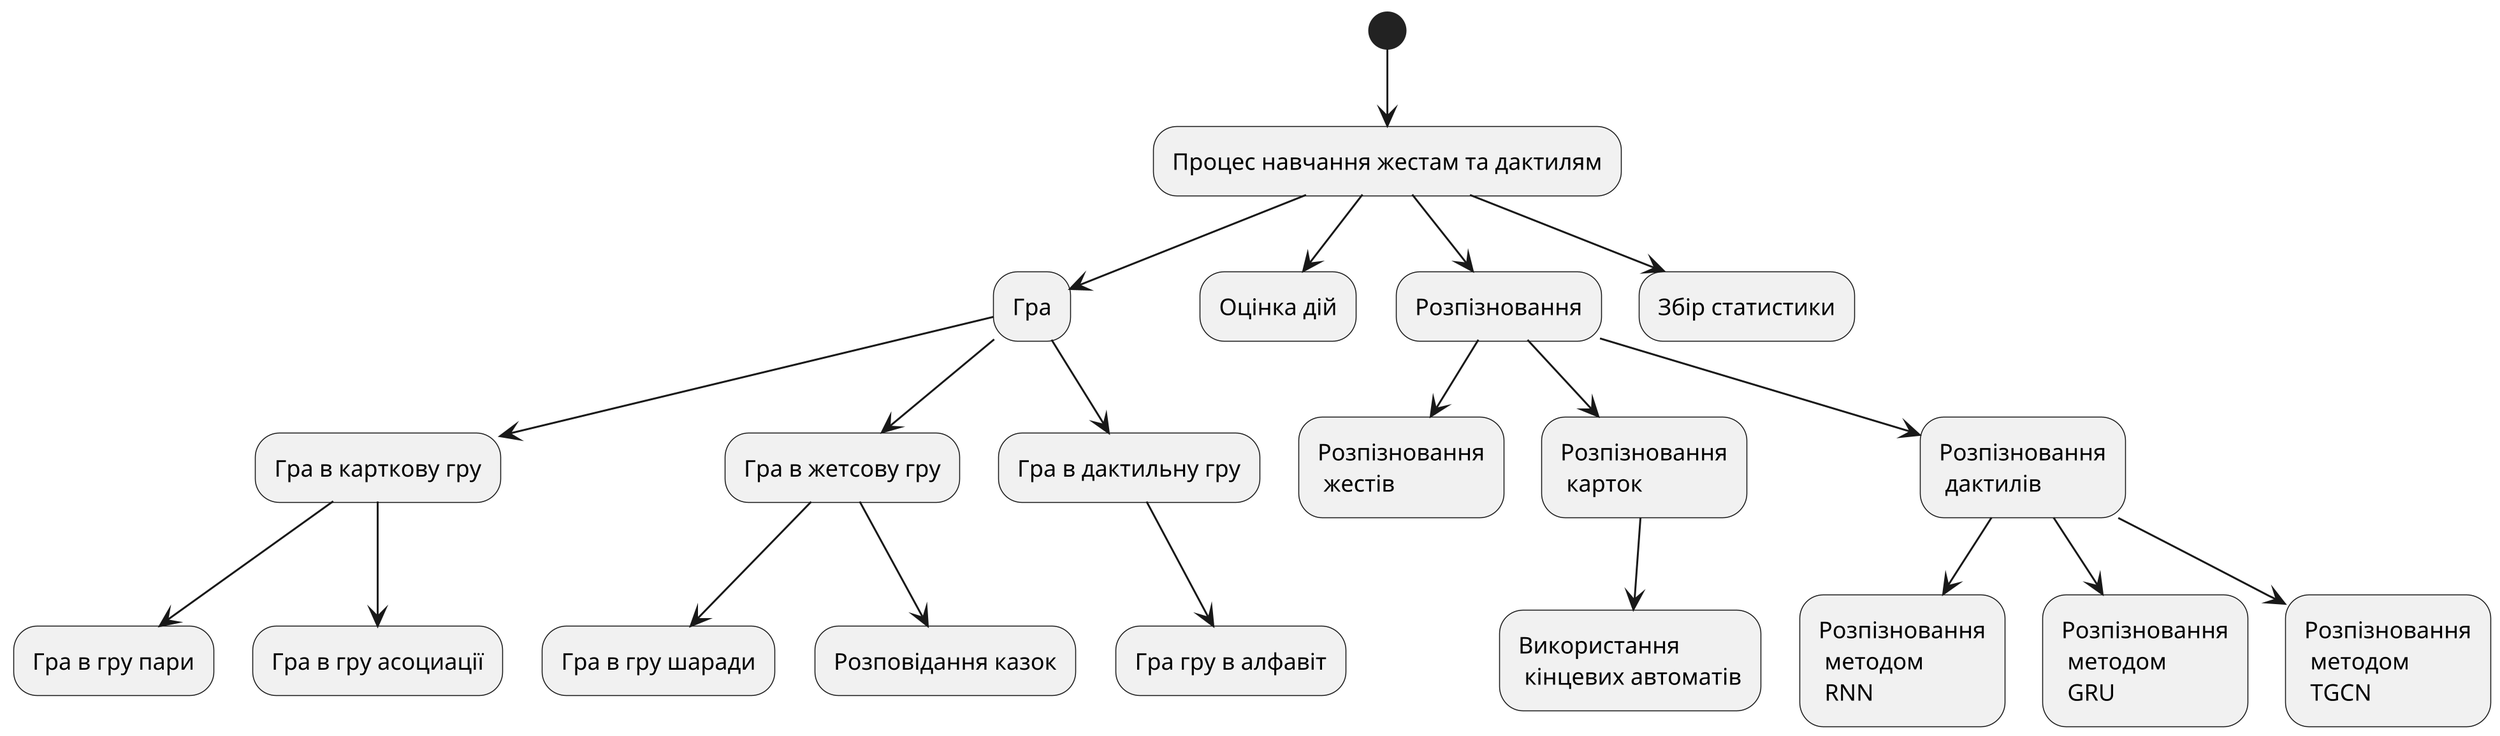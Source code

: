 @startuml
scale 3
(*) --> "Процес навчання жестам та дактилям" as root

root --> "Гра" as game
root --> "Оцінка дій" as rate
root --> "Розпізновання" as decode
root --> "Збір статистики"
decode --> "Розпізновання\n жестів" as sign
decode --> "Розпізновання\n карток" as card
decode --> "Розпізновання\n дактилів" as dactyl
card --> "Використання\n кінцевих автоматів"
dactyl --> "Розпізновання\n методом\n RNN" as rnn
dactyl --> "Розпізновання\n методом\n GRU" as gru
dactyl --> "Розпізновання\n методом\n TGCN" as tgcn

game --> "Гра в карткову гру" as cardGame
game --> "Гра в жетсову гру" as signGame
game --> "Гра в дактильну гру" as dactylGame
dactylGame --> "Гра гру в алфавіт"
cardGame --> "Гра в гру пари"
cardGame --> "Гра в гру асоциації"
signGame --> "Гра в гру шаради"
signGame --> "Розповідання казок"
@enduml